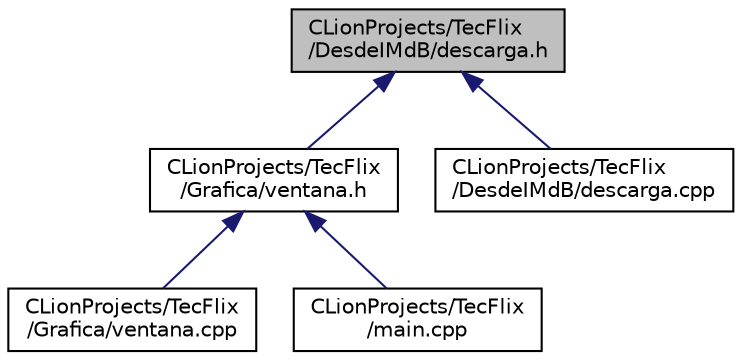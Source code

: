 digraph "CLionProjects/TecFlix/DesdeIMdB/descarga.h"
{
  edge [fontname="Helvetica",fontsize="10",labelfontname="Helvetica",labelfontsize="10"];
  node [fontname="Helvetica",fontsize="10",shape=record];
  Node4 [label="CLionProjects/TecFlix\l/DesdeIMdB/descarga.h",height=0.2,width=0.4,color="black", fillcolor="grey75", style="filled", fontcolor="black"];
  Node4 -> Node5 [dir="back",color="midnightblue",fontsize="10",style="solid",fontname="Helvetica"];
  Node5 [label="CLionProjects/TecFlix\l/Grafica/ventana.h",height=0.2,width=0.4,color="black", fillcolor="white", style="filled",URL="$ventana_8h.html"];
  Node5 -> Node6 [dir="back",color="midnightblue",fontsize="10",style="solid",fontname="Helvetica"];
  Node6 [label="CLionProjects/TecFlix\l/Grafica/ventana.cpp",height=0.2,width=0.4,color="black", fillcolor="white", style="filled",URL="$ventana_8cpp.html"];
  Node5 -> Node7 [dir="back",color="midnightblue",fontsize="10",style="solid",fontname="Helvetica"];
  Node7 [label="CLionProjects/TecFlix\l/main.cpp",height=0.2,width=0.4,color="black", fillcolor="white", style="filled",URL="$main_8cpp.html"];
  Node4 -> Node8 [dir="back",color="midnightblue",fontsize="10",style="solid",fontname="Helvetica"];
  Node8 [label="CLionProjects/TecFlix\l/DesdeIMdB/descarga.cpp",height=0.2,width=0.4,color="black", fillcolor="white", style="filled",URL="$descarga_8cpp.html"];
}
